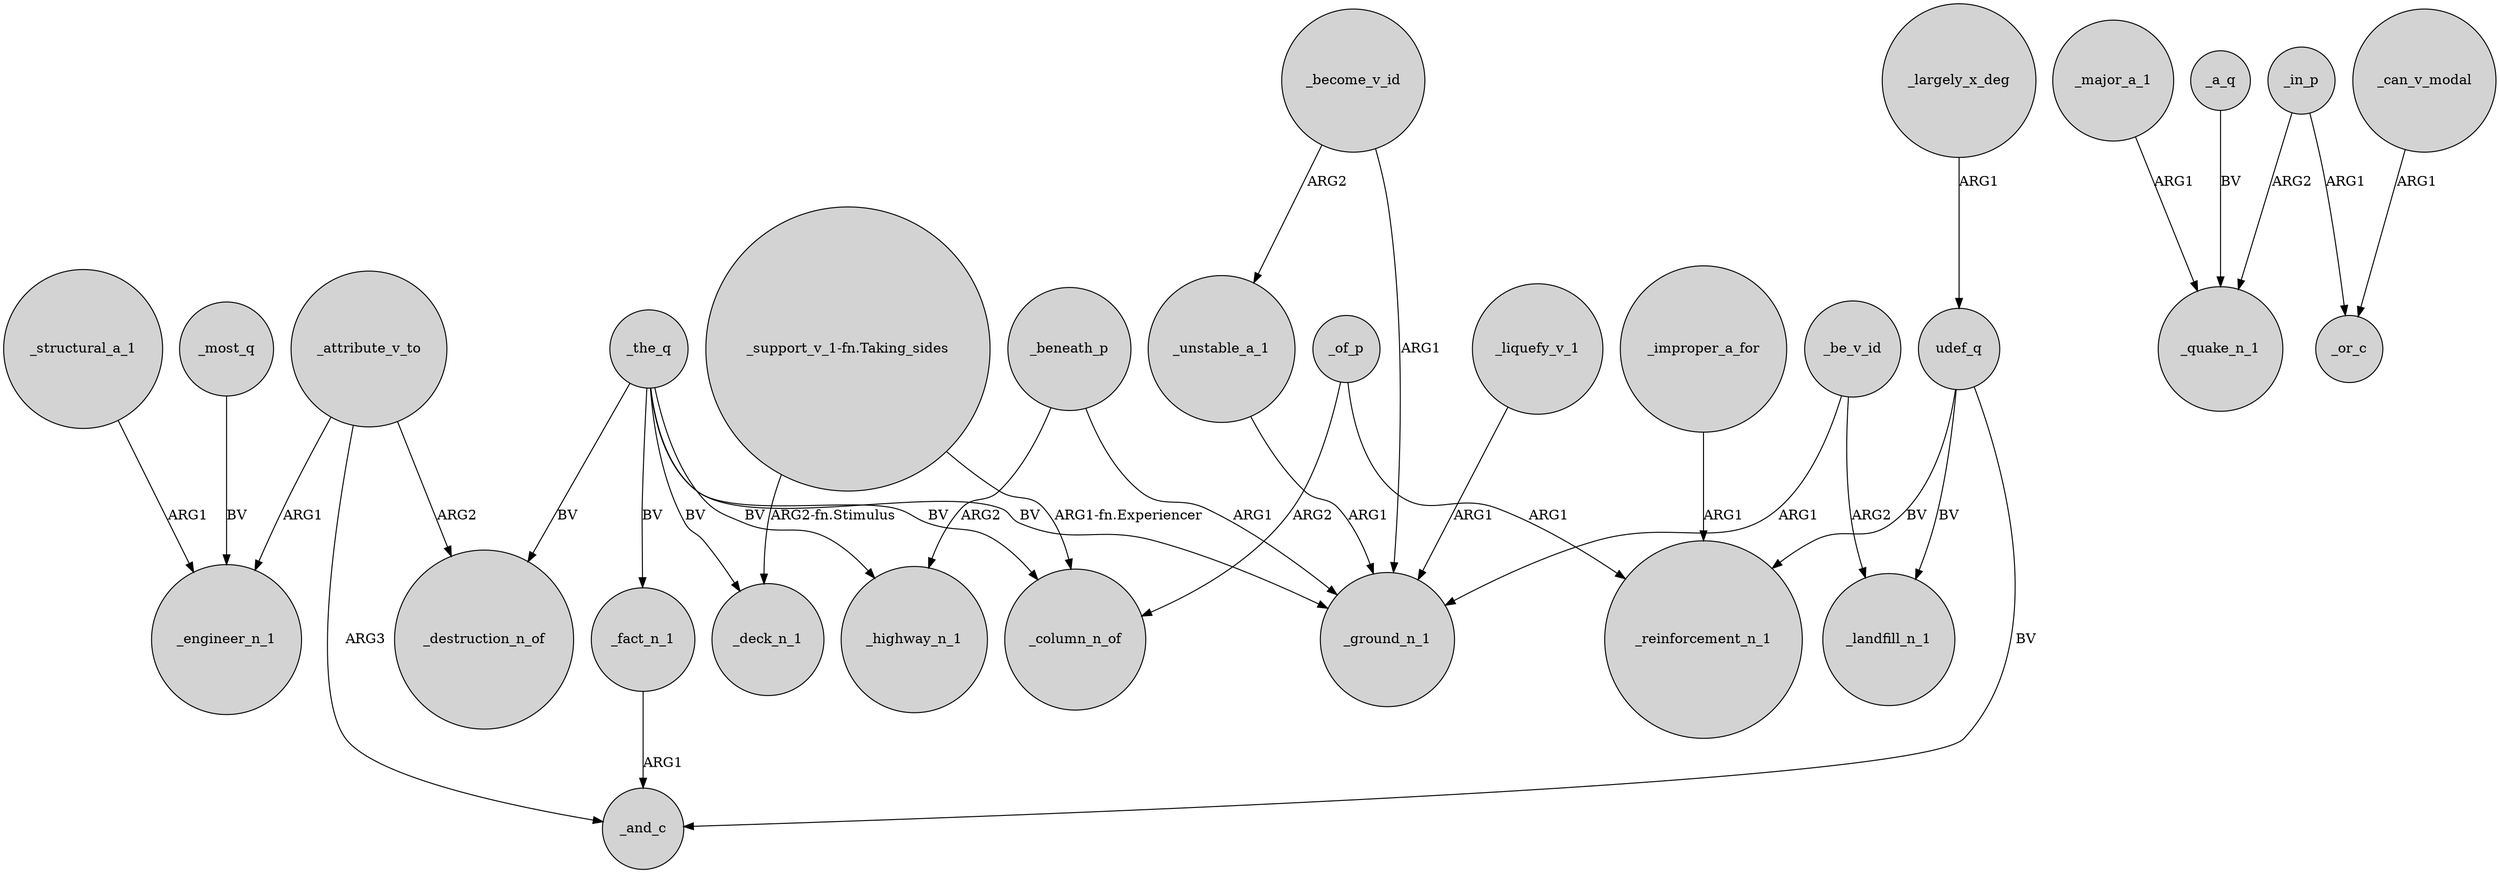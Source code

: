 digraph {
	node [shape=circle style=filled]
	_attribute_v_to -> _engineer_n_1 [label=ARG1]
	_major_a_1 -> _quake_n_1 [label=ARG1]
	"_support_v_1-fn.Taking_sides" -> _column_n_of [label="ARG1-fn.Experiencer"]
	"_support_v_1-fn.Taking_sides" -> _deck_n_1 [label="ARG2-fn.Stimulus"]
	udef_q -> _landfill_n_1 [label=BV]
	_unstable_a_1 -> _ground_n_1 [label=ARG1]
	_the_q -> _column_n_of [label=BV]
	_of_p -> _column_n_of [label=ARG2]
	udef_q -> _reinforcement_n_1 [label=BV]
	_beneath_p -> _highway_n_1 [label=ARG2]
	_attribute_v_to -> _destruction_n_of [label=ARG2]
	_attribute_v_to -> _and_c [label=ARG3]
	_become_v_id -> _unstable_a_1 [label=ARG2]
	_the_q -> _destruction_n_of [label=BV]
	_can_v_modal -> _or_c [label=ARG1]
	_improper_a_for -> _reinforcement_n_1 [label=ARG1]
	_fact_n_1 -> _and_c [label=ARG1]
	_in_p -> _or_c [label=ARG1]
	_in_p -> _quake_n_1 [label=ARG2]
	_largely_x_deg -> udef_q [label=ARG1]
	_the_q -> _highway_n_1 [label=BV]
	_structural_a_1 -> _engineer_n_1 [label=ARG1]
	_liquefy_v_1 -> _ground_n_1 [label=ARG1]
	_the_q -> _fact_n_1 [label=BV]
	_most_q -> _engineer_n_1 [label=BV]
	_of_p -> _reinforcement_n_1 [label=ARG1]
	udef_q -> _and_c [label=BV]
	_beneath_p -> _ground_n_1 [label=ARG1]
	_be_v_id -> _ground_n_1 [label=ARG1]
	_become_v_id -> _ground_n_1 [label=ARG1]
	_be_v_id -> _landfill_n_1 [label=ARG2]
	_a_q -> _quake_n_1 [label=BV]
	_the_q -> _deck_n_1 [label=BV]
	_the_q -> _ground_n_1 [label=BV]
}
